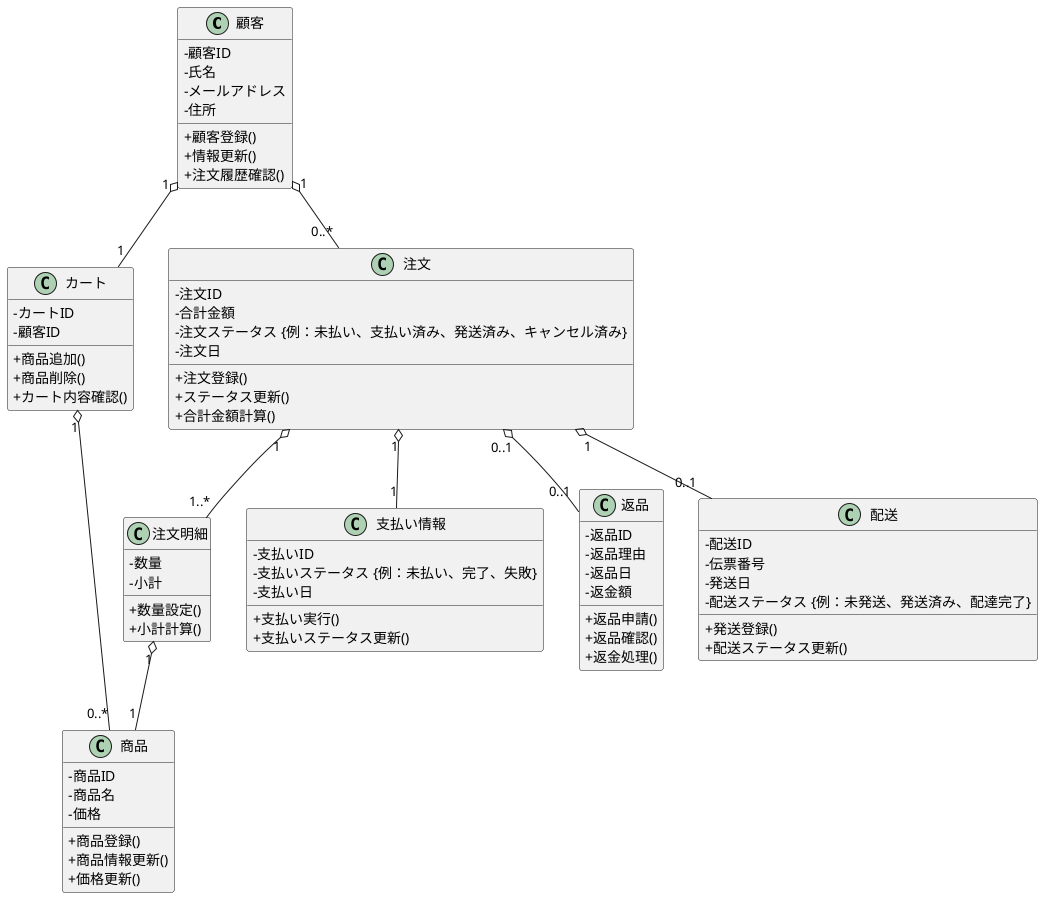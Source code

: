 @startuml BBショップ注文管理クラス図
skinparam classAttributeIconSize 0

' 顧客クラス
class 顧客 {
  - 顧客ID
  - 氏名
  - メールアドレス
  - 住所
  + 顧客登録()
  + 情報更新()
  + 注文履歴確認()
}

' カートクラス
class カート {
  - カートID
  - 顧客ID
  + 商品追加()
  + 商品削除()
  + カート内容確認()
}

' 商品クラス
class 商品 {
  - 商品ID
  - 商品名
  - 価格
  + 商品登録()
  + 商品情報更新()
  + 価格更新()
}

' 注文明細クラス
class 注文明細 {
  - 数量
  - 小計
  + 数量設定()
  + 小計計算()
}

' 注文クラス
class 注文 {
  - 注文ID
  - 合計金額
  - 注文ステータス {例：未払い、支払い済み、発送済み、キャンセル済み}
  - 注文日
  + 注文登録()
  + ステータス更新()
  + 合計金額計算()
}

' 支払い情報クラス
class 支払い情報 {
  - 支払いID
  - 支払いステータス {例：未払い、完了、失敗}
  - 支払い日
  + 支払い実行()
  + 支払いステータス更新()
}

' 返品クラス
class 返品 {
  - 返品ID
  - 返品理由
  - 返品日
  - 返金額
  + 返品申請()
  + 返品確認()
  + 返金処理()
}

' 配送クラス
class 配送 {
  - 配送ID
  - 伝票番号
  - 発送日
  - 配送ステータス {例：未発送、発送済み、配達完了}
  + 発送登録()
  + 配送ステータス更新()
}

' 関係
顧客 "1" o-- "1" カート
顧客 "1" o-- "0..*" 注文
カート "1" o-- "0..*" 商品
注文 "1" o-- "1..*" 注文明細
注文明細 "1" o-- "1" 商品
注文 "1" o-- "1" 支払い情報
注文 "0..1" o-- "0..1" 返品
注文 "1" o-- "0..1" 配送

@enduml
